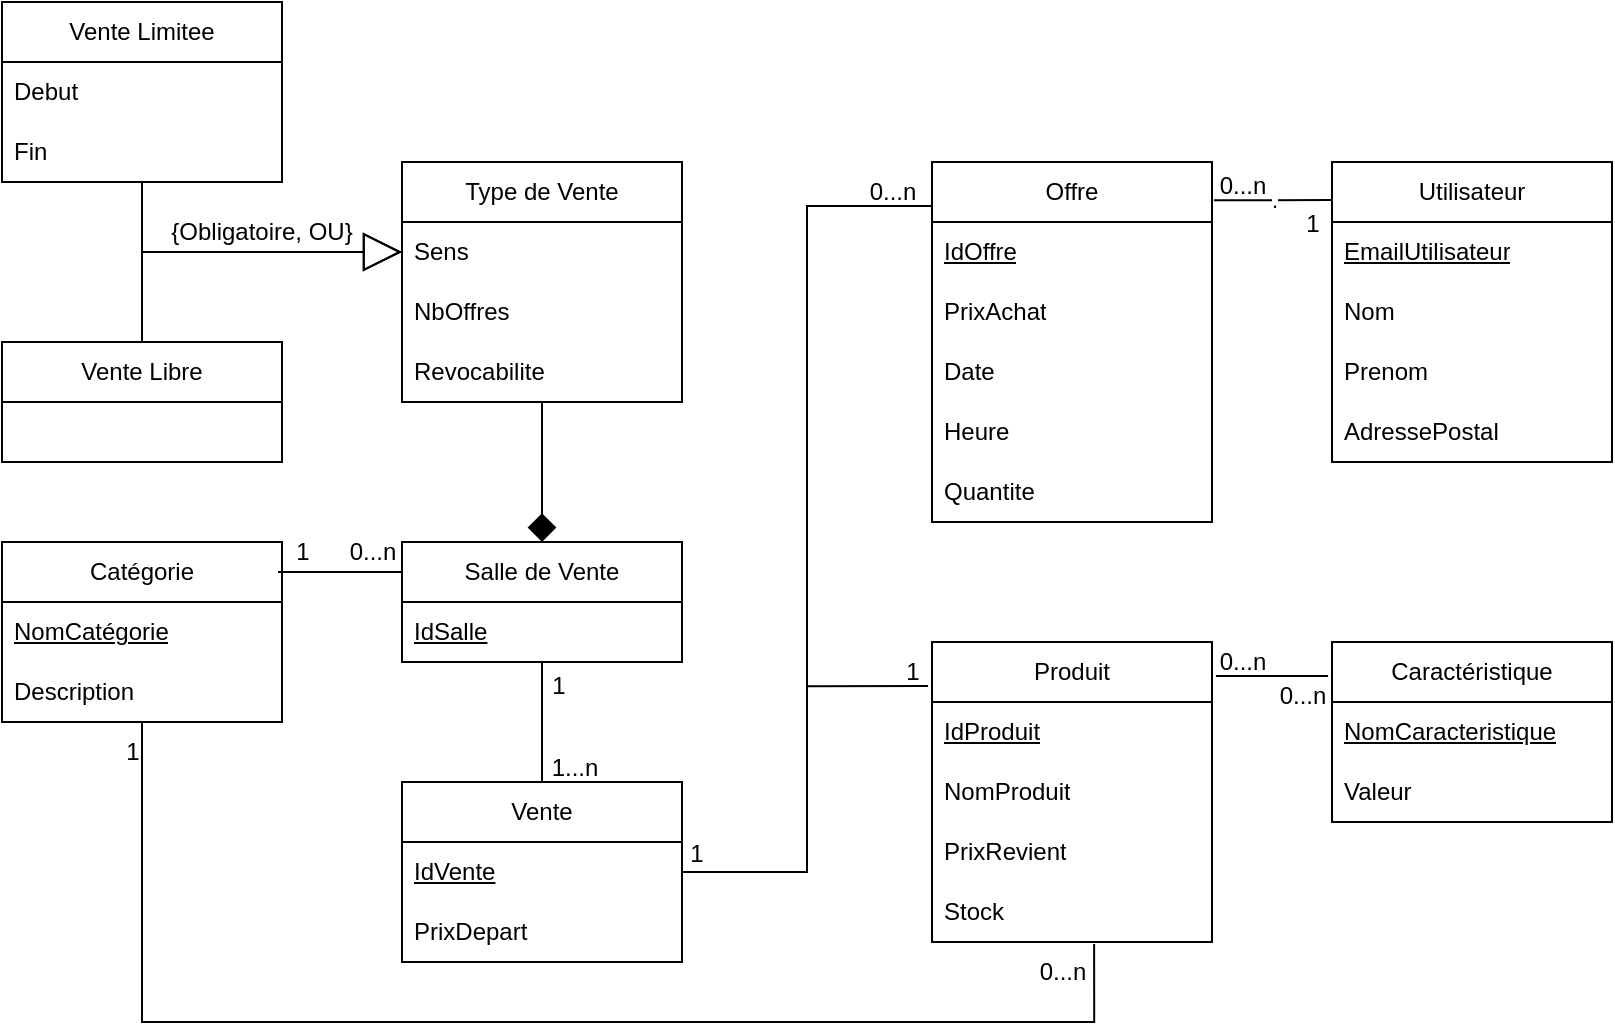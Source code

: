 <mxfile version="24.8.6">
  <diagram id="R2lEEEUBdFMjLlhIrx00" name="Page-1">
    <mxGraphModel dx="1137" dy="663" grid="1" gridSize="10" guides="1" tooltips="1" connect="1" arrows="1" fold="1" page="1" pageScale="1" pageWidth="850" pageHeight="1100" math="0" shadow="0" extFonts="Permanent Marker^https://fonts.googleapis.com/css?family=Permanent+Marker">
      <root>
        <mxCell id="0" />
        <mxCell id="1" parent="0" />
        <mxCell id="Ggqdh9_-7A-ZIkTWF8em-8" value="Produit" style="swimlane;fontStyle=0;childLayout=stackLayout;horizontal=1;startSize=30;horizontalStack=0;resizeParent=1;resizeParentMax=0;resizeLast=0;collapsible=1;marginBottom=0;whiteSpace=wrap;html=1;" parent="1" vertex="1">
          <mxGeometry x="490" y="370" width="140" height="150" as="geometry">
            <mxRectangle x="485" y="120" width="80" height="30" as="alternateBounds" />
          </mxGeometry>
        </mxCell>
        <mxCell id="Ggqdh9_-7A-ZIkTWF8em-9" value="&lt;u&gt;IdProduit&lt;/u&gt;" style="text;strokeColor=none;fillColor=none;align=left;verticalAlign=middle;spacingLeft=4;spacingRight=4;overflow=hidden;points=[[0,0.5],[1,0.5]];portConstraint=eastwest;rotatable=0;whiteSpace=wrap;html=1;" parent="Ggqdh9_-7A-ZIkTWF8em-8" vertex="1">
          <mxGeometry y="30" width="140" height="30" as="geometry" />
        </mxCell>
        <mxCell id="Ggqdh9_-7A-ZIkTWF8em-10" value="NomProduit" style="text;strokeColor=none;fillColor=none;align=left;verticalAlign=middle;spacingLeft=4;spacingRight=4;overflow=hidden;points=[[0,0.5],[1,0.5]];portConstraint=eastwest;rotatable=0;whiteSpace=wrap;html=1;" parent="Ggqdh9_-7A-ZIkTWF8em-8" vertex="1">
          <mxGeometry y="60" width="140" height="30" as="geometry" />
        </mxCell>
        <mxCell id="Ggqdh9_-7A-ZIkTWF8em-11" value="PrixRevient" style="text;strokeColor=none;fillColor=none;align=left;verticalAlign=middle;spacingLeft=4;spacingRight=4;overflow=hidden;points=[[0,0.5],[1,0.5]];portConstraint=eastwest;rotatable=0;whiteSpace=wrap;html=1;" parent="Ggqdh9_-7A-ZIkTWF8em-8" vertex="1">
          <mxGeometry y="90" width="140" height="30" as="geometry" />
        </mxCell>
        <mxCell id="Ggqdh9_-7A-ZIkTWF8em-18" value="Stock" style="text;strokeColor=none;fillColor=none;align=left;verticalAlign=middle;spacingLeft=4;spacingRight=4;overflow=hidden;points=[[0,0.5],[1,0.5]];portConstraint=eastwest;rotatable=0;whiteSpace=wrap;html=1;" parent="Ggqdh9_-7A-ZIkTWF8em-8" vertex="1">
          <mxGeometry y="120" width="140" height="30" as="geometry" />
        </mxCell>
        <mxCell id="Ggqdh9_-7A-ZIkTWF8em-46" style="edgeStyle=orthogonalEdgeStyle;rounded=0;orthogonalLoop=1;jettySize=auto;html=1;exitX=0.5;exitY=1;exitDx=0;exitDy=0;entryX=0;entryY=0.5;entryDx=0;entryDy=0;endArrow=block;endFill=0;endSize=17;" parent="1" source="FZLIJTJYXw8WMC6VIrll-7" target="FZLIJTJYXw8WMC6VIrll-16" edge="1">
          <mxGeometry relative="1" as="geometry" />
        </mxCell>
        <mxCell id="FZLIJTJYXw8WMC6VIrll-7" value="Vente Limitee" style="swimlane;fontStyle=0;childLayout=stackLayout;horizontal=1;startSize=30;horizontalStack=0;resizeParent=1;resizeParentMax=0;resizeLast=0;collapsible=1;marginBottom=0;whiteSpace=wrap;html=1;" parent="1" vertex="1">
          <mxGeometry x="25" y="50" width="140" height="90" as="geometry" />
        </mxCell>
        <mxCell id="Ggqdh9_-7A-ZIkTWF8em-62" value="Debut" style="text;strokeColor=none;fillColor=none;align=left;verticalAlign=middle;spacingLeft=4;spacingRight=4;overflow=hidden;points=[[0,0.5],[1,0.5]];portConstraint=eastwest;rotatable=0;whiteSpace=wrap;html=1;" parent="FZLIJTJYXw8WMC6VIrll-7" vertex="1">
          <mxGeometry y="30" width="140" height="30" as="geometry" />
        </mxCell>
        <mxCell id="FZLIJTJYXw8WMC6VIrll-8" value="Fin" style="text;strokeColor=none;fillColor=none;align=left;verticalAlign=middle;spacingLeft=4;spacingRight=4;overflow=hidden;points=[[0,0.5],[1,0.5]];portConstraint=eastwest;rotatable=0;whiteSpace=wrap;html=1;" parent="FZLIJTJYXw8WMC6VIrll-7" vertex="1">
          <mxGeometry y="60" width="140" height="30" as="geometry" />
        </mxCell>
        <mxCell id="Ggqdh9_-7A-ZIkTWF8em-32" style="edgeStyle=orthogonalEdgeStyle;rounded=0;orthogonalLoop=1;jettySize=auto;html=1;exitX=0.5;exitY=0;exitDx=0;exitDy=0;entryX=0;entryY=0.5;entryDx=0;entryDy=0;endArrow=block;endFill=0;endSize=17;" parent="1" source="FZLIJTJYXw8WMC6VIrll-11" target="FZLIJTJYXw8WMC6VIrll-16" edge="1">
          <mxGeometry relative="1" as="geometry" />
        </mxCell>
        <mxCell id="FZLIJTJYXw8WMC6VIrll-11" value="Vente Libre" style="swimlane;fontStyle=0;childLayout=stackLayout;horizontal=1;startSize=30;horizontalStack=0;resizeParent=1;resizeParentMax=0;resizeLast=0;collapsible=1;marginBottom=0;whiteSpace=wrap;html=1;" parent="1" vertex="1">
          <mxGeometry x="25" y="220" width="140" height="60" as="geometry" />
        </mxCell>
        <mxCell id="ZjdiVJFrD4wn3T4_e016-3" style="edgeStyle=orthogonalEdgeStyle;rounded=0;orthogonalLoop=1;jettySize=auto;html=1;exitX=0.5;exitY=1;exitDx=0;exitDy=0;entryX=0.5;entryY=0;entryDx=0;entryDy=0;endArrow=diamond;endFill=1;endSize=12;" edge="1" parent="1" source="FZLIJTJYXw8WMC6VIrll-13" target="FZLIJTJYXw8WMC6VIrll-25">
          <mxGeometry relative="1" as="geometry" />
        </mxCell>
        <mxCell id="FZLIJTJYXw8WMC6VIrll-13" value="Type de Vente" style="swimlane;fontStyle=0;childLayout=stackLayout;horizontal=1;startSize=30;horizontalStack=0;resizeParent=1;resizeParentMax=0;resizeLast=0;collapsible=1;marginBottom=0;whiteSpace=wrap;html=1;" parent="1" vertex="1">
          <mxGeometry x="225" y="130" width="140" height="120" as="geometry">
            <mxRectangle x="225" y="90" width="120" height="30" as="alternateBounds" />
          </mxGeometry>
        </mxCell>
        <mxCell id="FZLIJTJYXw8WMC6VIrll-16" value="Sens" style="text;strokeColor=none;fillColor=none;align=left;verticalAlign=middle;spacingLeft=4;spacingRight=4;overflow=hidden;points=[[0,0.5],[1,0.5]];portConstraint=eastwest;rotatable=0;whiteSpace=wrap;html=1;" parent="FZLIJTJYXw8WMC6VIrll-13" vertex="1">
          <mxGeometry y="30" width="140" height="30" as="geometry" />
        </mxCell>
        <mxCell id="FZLIJTJYXw8WMC6VIrll-18" value="NbOffres" style="text;strokeColor=none;fillColor=none;align=left;verticalAlign=middle;spacingLeft=4;spacingRight=4;overflow=hidden;points=[[0,0.5],[1,0.5]];portConstraint=eastwest;rotatable=0;whiteSpace=wrap;html=1;" parent="FZLIJTJYXw8WMC6VIrll-13" vertex="1">
          <mxGeometry y="60" width="140" height="30" as="geometry" />
        </mxCell>
        <mxCell id="FZLIJTJYXw8WMC6VIrll-19" value="Revocabilite" style="text;strokeColor=none;fillColor=none;align=left;verticalAlign=middle;spacingLeft=4;spacingRight=4;overflow=hidden;points=[[0,0.5],[1,0.5]];portConstraint=eastwest;rotatable=0;whiteSpace=wrap;html=1;" parent="FZLIJTJYXw8WMC6VIrll-13" vertex="1">
          <mxGeometry y="90" width="140" height="30" as="geometry" />
        </mxCell>
        <mxCell id="Ggqdh9_-7A-ZIkTWF8em-53" style="edgeStyle=orthogonalEdgeStyle;rounded=0;orthogonalLoop=1;jettySize=auto;html=1;exitX=0.5;exitY=0;exitDx=0;exitDy=0;entryX=0.5;entryY=1;entryDx=0;entryDy=0;endArrow=none;endFill=0;" parent="1" source="FZLIJTJYXw8WMC6VIrll-20" target="FZLIJTJYXw8WMC6VIrll-25" edge="1">
          <mxGeometry relative="1" as="geometry" />
        </mxCell>
        <mxCell id="FZLIJTJYXw8WMC6VIrll-20" value="Vente" style="swimlane;fontStyle=0;childLayout=stackLayout;horizontal=1;startSize=30;horizontalStack=0;resizeParent=1;resizeParentMax=0;resizeLast=0;collapsible=1;marginBottom=0;whiteSpace=wrap;html=1;" parent="1" vertex="1">
          <mxGeometry x="225" y="440" width="140" height="90" as="geometry" />
        </mxCell>
        <mxCell id="FZLIJTJYXw8WMC6VIrll-21" value="&lt;u&gt;IdVente&lt;/u&gt;" style="text;strokeColor=none;fillColor=none;align=left;verticalAlign=middle;spacingLeft=4;spacingRight=4;overflow=hidden;points=[[0,0.5],[1,0.5]];portConstraint=eastwest;rotatable=0;whiteSpace=wrap;html=1;" parent="FZLIJTJYXw8WMC6VIrll-20" vertex="1">
          <mxGeometry y="30" width="140" height="30" as="geometry" />
        </mxCell>
        <mxCell id="Ggqdh9_-7A-ZIkTWF8em-63" value="PrixDepart" style="text;strokeColor=none;fillColor=none;align=left;verticalAlign=middle;spacingLeft=4;spacingRight=4;overflow=hidden;points=[[0,0.5],[1,0.5]];portConstraint=eastwest;rotatable=0;whiteSpace=wrap;html=1;" parent="FZLIJTJYXw8WMC6VIrll-20" vertex="1">
          <mxGeometry y="60" width="140" height="30" as="geometry" />
        </mxCell>
        <mxCell id="Ggqdh9_-7A-ZIkTWF8em-52" style="edgeStyle=orthogonalEdgeStyle;rounded=0;orthogonalLoop=1;jettySize=auto;html=1;exitX=0.5;exitY=0;exitDx=0;exitDy=0;endArrow=diamond;endFill=1;strokeWidth=1;endSize=13;entryX=0.5;entryY=0;entryDx=0;entryDy=0;" parent="1" source="FZLIJTJYXw8WMC6VIrll-25" target="FZLIJTJYXw8WMC6VIrll-25" edge="1">
          <mxGeometry relative="1" as="geometry" />
        </mxCell>
        <mxCell id="FZLIJTJYXw8WMC6VIrll-25" value="Salle de Vente" style="swimlane;fontStyle=0;childLayout=stackLayout;horizontal=1;startSize=30;horizontalStack=0;resizeParent=1;resizeParentMax=0;resizeLast=0;collapsible=1;marginBottom=0;whiteSpace=wrap;html=1;" parent="1" vertex="1">
          <mxGeometry x="225" y="320" width="140" height="60" as="geometry" />
        </mxCell>
        <mxCell id="FZLIJTJYXw8WMC6VIrll-26" value="&lt;u&gt;IdSalle&lt;/u&gt;" style="text;strokeColor=none;fillColor=none;align=left;verticalAlign=middle;spacingLeft=4;spacingRight=4;overflow=hidden;points=[[0,0.5],[1,0.5]];portConstraint=eastwest;rotatable=0;whiteSpace=wrap;html=1;" parent="FZLIJTJYXw8WMC6VIrll-25" vertex="1">
          <mxGeometry y="30" width="140" height="30" as="geometry" />
        </mxCell>
        <mxCell id="Ggqdh9_-7A-ZIkTWF8em-24" value="Utilisateur" style="swimlane;fontStyle=0;childLayout=stackLayout;horizontal=1;startSize=30;horizontalStack=0;resizeParent=1;resizeParentMax=0;resizeLast=0;collapsible=1;marginBottom=0;whiteSpace=wrap;html=1;" parent="1" vertex="1">
          <mxGeometry x="690" y="130" width="140" height="150" as="geometry">
            <mxRectangle x="580" y="170" width="80" height="30" as="alternateBounds" />
          </mxGeometry>
        </mxCell>
        <mxCell id="Ggqdh9_-7A-ZIkTWF8em-25" value="&lt;u&gt;EmailUtilisateur&lt;/u&gt;" style="text;strokeColor=none;fillColor=none;align=left;verticalAlign=middle;spacingLeft=4;spacingRight=4;overflow=hidden;points=[[0,0.5],[1,0.5]];portConstraint=eastwest;rotatable=0;whiteSpace=wrap;html=1;" parent="Ggqdh9_-7A-ZIkTWF8em-24" vertex="1">
          <mxGeometry y="30" width="140" height="30" as="geometry" />
        </mxCell>
        <mxCell id="Ggqdh9_-7A-ZIkTWF8em-26" value="Nom" style="text;strokeColor=none;fillColor=none;align=left;verticalAlign=middle;spacingLeft=4;spacingRight=4;overflow=hidden;points=[[0,0.5],[1,0.5]];portConstraint=eastwest;rotatable=0;whiteSpace=wrap;html=1;" parent="Ggqdh9_-7A-ZIkTWF8em-24" vertex="1">
          <mxGeometry y="60" width="140" height="30" as="geometry" />
        </mxCell>
        <mxCell id="Ggqdh9_-7A-ZIkTWF8em-27" value="Prenom" style="text;strokeColor=none;fillColor=none;align=left;verticalAlign=middle;spacingLeft=4;spacingRight=4;overflow=hidden;points=[[0,0.5],[1,0.5]];portConstraint=eastwest;rotatable=0;whiteSpace=wrap;html=1;" parent="Ggqdh9_-7A-ZIkTWF8em-24" vertex="1">
          <mxGeometry y="90" width="140" height="30" as="geometry" />
        </mxCell>
        <mxCell id="Ggqdh9_-7A-ZIkTWF8em-29" value="AdressePostal" style="text;strokeColor=none;fillColor=none;align=left;verticalAlign=middle;spacingLeft=4;spacingRight=4;overflow=hidden;points=[[0,0.5],[1,0.5]];portConstraint=eastwest;rotatable=0;whiteSpace=wrap;html=1;" parent="Ggqdh9_-7A-ZIkTWF8em-24" vertex="1">
          <mxGeometry y="120" width="140" height="30" as="geometry" />
        </mxCell>
        <mxCell id="Ggqdh9_-7A-ZIkTWF8em-19" value="&lt;div&gt;Caractéristique&lt;/div&gt;" style="swimlane;fontStyle=0;childLayout=stackLayout;horizontal=1;startSize=30;horizontalStack=0;resizeParent=1;resizeParentMax=0;resizeLast=0;collapsible=1;marginBottom=0;whiteSpace=wrap;html=1;" parent="1" vertex="1">
          <mxGeometry x="690" y="370" width="140" height="90" as="geometry">
            <mxRectangle x="580" y="170" width="80" height="30" as="alternateBounds" />
          </mxGeometry>
        </mxCell>
        <mxCell id="Ggqdh9_-7A-ZIkTWF8em-20" value="&lt;u&gt;NomCaracteristique&lt;/u&gt;" style="text;strokeColor=none;fillColor=none;align=left;verticalAlign=middle;spacingLeft=4;spacingRight=4;overflow=hidden;points=[[0,0.5],[1,0.5]];portConstraint=eastwest;rotatable=0;whiteSpace=wrap;html=1;" parent="Ggqdh9_-7A-ZIkTWF8em-19" vertex="1">
          <mxGeometry y="30" width="140" height="30" as="geometry" />
        </mxCell>
        <mxCell id="Ggqdh9_-7A-ZIkTWF8em-21" value="Valeur" style="text;strokeColor=none;fillColor=none;align=left;verticalAlign=middle;spacingLeft=4;spacingRight=4;overflow=hidden;points=[[0,0.5],[1,0.5]];portConstraint=eastwest;rotatable=0;whiteSpace=wrap;html=1;" parent="Ggqdh9_-7A-ZIkTWF8em-19" vertex="1">
          <mxGeometry y="60" width="140" height="30" as="geometry" />
        </mxCell>
        <mxCell id="FZLIJTJYXw8WMC6VIrll-30" value="{Obligatoire, OU}" style="text;html=1;align=center;verticalAlign=middle;whiteSpace=wrap;rounded=0;" parent="1" vertex="1">
          <mxGeometry x="105" y="150" width="100" height="30" as="geometry" />
        </mxCell>
        <mxCell id="Ggqdh9_-7A-ZIkTWF8em-36" value="Offre" style="swimlane;fontStyle=0;childLayout=stackLayout;horizontal=1;startSize=30;horizontalStack=0;resizeParent=1;resizeParentMax=0;resizeLast=0;collapsible=1;marginBottom=0;whiteSpace=wrap;html=1;" parent="1" vertex="1">
          <mxGeometry x="490" y="130" width="140" height="180" as="geometry">
            <mxRectangle x="485" y="280" width="80" height="30" as="alternateBounds" />
          </mxGeometry>
        </mxCell>
        <mxCell id="Ggqdh9_-7A-ZIkTWF8em-37" value="&lt;u&gt;IdOffre&lt;/u&gt;" style="text;strokeColor=none;fillColor=none;align=left;verticalAlign=middle;spacingLeft=4;spacingRight=4;overflow=hidden;points=[[0,0.5],[1,0.5]];portConstraint=eastwest;rotatable=0;whiteSpace=wrap;html=1;" parent="Ggqdh9_-7A-ZIkTWF8em-36" vertex="1">
          <mxGeometry y="30" width="140" height="30" as="geometry" />
        </mxCell>
        <mxCell id="Ggqdh9_-7A-ZIkTWF8em-38" value="PrixAchat" style="text;strokeColor=none;fillColor=none;align=left;verticalAlign=middle;spacingLeft=4;spacingRight=4;overflow=hidden;points=[[0,0.5],[1,0.5]];portConstraint=eastwest;rotatable=0;whiteSpace=wrap;html=1;" parent="Ggqdh9_-7A-ZIkTWF8em-36" vertex="1">
          <mxGeometry y="60" width="140" height="30" as="geometry" />
        </mxCell>
        <mxCell id="Ggqdh9_-7A-ZIkTWF8em-39" value="Date" style="text;strokeColor=none;fillColor=none;align=left;verticalAlign=middle;spacingLeft=4;spacingRight=4;overflow=hidden;points=[[0,0.5],[1,0.5]];portConstraint=eastwest;rotatable=0;whiteSpace=wrap;html=1;" parent="Ggqdh9_-7A-ZIkTWF8em-36" vertex="1">
          <mxGeometry y="90" width="140" height="30" as="geometry" />
        </mxCell>
        <mxCell id="Ggqdh9_-7A-ZIkTWF8em-40" value="Heure" style="text;strokeColor=none;fillColor=none;align=left;verticalAlign=middle;spacingLeft=4;spacingRight=4;overflow=hidden;points=[[0,0.5],[1,0.5]];portConstraint=eastwest;rotatable=0;whiteSpace=wrap;html=1;" parent="Ggqdh9_-7A-ZIkTWF8em-36" vertex="1">
          <mxGeometry y="120" width="140" height="30" as="geometry" />
        </mxCell>
        <mxCell id="Ggqdh9_-7A-ZIkTWF8em-41" value="Quantite" style="text;strokeColor=none;fillColor=none;align=left;verticalAlign=middle;spacingLeft=4;spacingRight=4;overflow=hidden;points=[[0,0.5],[1,0.5]];portConstraint=eastwest;rotatable=0;whiteSpace=wrap;html=1;" parent="Ggqdh9_-7A-ZIkTWF8em-36" vertex="1">
          <mxGeometry y="150" width="140" height="30" as="geometry" />
        </mxCell>
        <mxCell id="Ggqdh9_-7A-ZIkTWF8em-42" value="Catégorie" style="swimlane;fontStyle=0;childLayout=stackLayout;horizontal=1;startSize=30;horizontalStack=0;resizeParent=1;resizeParentMax=0;resizeLast=0;collapsible=1;marginBottom=0;whiteSpace=wrap;html=1;" parent="1" vertex="1">
          <mxGeometry x="25" y="320" width="140" height="90" as="geometry" />
        </mxCell>
        <mxCell id="Ggqdh9_-7A-ZIkTWF8em-43" value="&lt;u&gt;NomCatégorie&lt;/u&gt;" style="text;strokeColor=none;fillColor=none;align=left;verticalAlign=middle;spacingLeft=4;spacingRight=4;overflow=hidden;points=[[0,0.5],[1,0.5]];portConstraint=eastwest;rotatable=0;whiteSpace=wrap;html=1;" parent="Ggqdh9_-7A-ZIkTWF8em-42" vertex="1">
          <mxGeometry y="30" width="140" height="30" as="geometry" />
        </mxCell>
        <mxCell id="Ggqdh9_-7A-ZIkTWF8em-44" value="Description" style="text;strokeColor=none;fillColor=none;align=left;verticalAlign=middle;spacingLeft=4;spacingRight=4;overflow=hidden;points=[[0,0.5],[1,0.5]];portConstraint=eastwest;rotatable=0;whiteSpace=wrap;html=1;" parent="Ggqdh9_-7A-ZIkTWF8em-42" vertex="1">
          <mxGeometry y="60" width="140" height="30" as="geometry" />
        </mxCell>
        <mxCell id="Ggqdh9_-7A-ZIkTWF8em-50" style="edgeStyle=orthogonalEdgeStyle;rounded=0;orthogonalLoop=1;jettySize=auto;html=1;exitX=0;exitY=0.25;exitDx=0;exitDy=0;entryX=0.986;entryY=0.167;entryDx=0;entryDy=0;entryPerimeter=0;endArrow=none;endFill=0;" parent="1" source="FZLIJTJYXw8WMC6VIrll-25" target="Ggqdh9_-7A-ZIkTWF8em-42" edge="1">
          <mxGeometry relative="1" as="geometry" />
        </mxCell>
        <mxCell id="Ggqdh9_-7A-ZIkTWF8em-56" value="." style="edgeStyle=orthogonalEdgeStyle;rounded=0;orthogonalLoop=1;jettySize=auto;html=1;exitX=0;exitY=0.127;exitDx=0;exitDy=0;entryX=1.007;entryY=0.106;entryDx=0;entryDy=0;entryPerimeter=0;endArrow=none;endFill=0;exitPerimeter=0;" parent="1" source="Ggqdh9_-7A-ZIkTWF8em-24" target="Ggqdh9_-7A-ZIkTWF8em-36" edge="1">
          <mxGeometry relative="1" as="geometry" />
        </mxCell>
        <mxCell id="Ggqdh9_-7A-ZIkTWF8em-57" style="edgeStyle=orthogonalEdgeStyle;rounded=0;orthogonalLoop=1;jettySize=auto;html=1;exitX=1.014;exitY=0.113;exitDx=0;exitDy=0;entryX=-0.014;entryY=0.189;entryDx=0;entryDy=0;endArrow=none;endFill=0;entryPerimeter=0;exitPerimeter=0;" parent="1" source="Ggqdh9_-7A-ZIkTWF8em-8" target="Ggqdh9_-7A-ZIkTWF8em-19" edge="1">
          <mxGeometry relative="1" as="geometry" />
        </mxCell>
        <mxCell id="ZjdiVJFrD4wn3T4_e016-1" style="edgeStyle=orthogonalEdgeStyle;rounded=0;orthogonalLoop=1;jettySize=auto;html=1;exitX=1;exitY=0.5;exitDx=0;exitDy=0;entryX=-0.014;entryY=0.147;entryDx=0;entryDy=0;entryPerimeter=0;endArrow=none;endFill=0;" edge="1" parent="1" source="FZLIJTJYXw8WMC6VIrll-21" target="Ggqdh9_-7A-ZIkTWF8em-8">
          <mxGeometry relative="1" as="geometry" />
        </mxCell>
        <mxCell id="ZjdiVJFrD4wn3T4_e016-2" style="edgeStyle=orthogonalEdgeStyle;rounded=0;orthogonalLoop=1;jettySize=auto;html=1;exitX=1;exitY=0.5;exitDx=0;exitDy=0;entryX=0;entryY=0.122;entryDx=0;entryDy=0;entryPerimeter=0;endArrow=none;endFill=0;" edge="1" parent="1" source="FZLIJTJYXw8WMC6VIrll-21" target="Ggqdh9_-7A-ZIkTWF8em-36">
          <mxGeometry relative="1" as="geometry" />
        </mxCell>
        <mxCell id="ZjdiVJFrD4wn3T4_e016-4" style="edgeStyle=orthogonalEdgeStyle;rounded=0;orthogonalLoop=1;jettySize=auto;html=1;exitX=0.5;exitY=1;exitDx=0;exitDy=0;entryX=0.579;entryY=1.033;entryDx=0;entryDy=0;entryPerimeter=0;endArrow=none;endFill=0;" edge="1" parent="1" source="Ggqdh9_-7A-ZIkTWF8em-42" target="Ggqdh9_-7A-ZIkTWF8em-18">
          <mxGeometry relative="1" as="geometry">
            <Array as="points">
              <mxPoint x="95" y="560" />
              <mxPoint x="571" y="560" />
            </Array>
          </mxGeometry>
        </mxCell>
        <mxCell id="ZjdiVJFrD4wn3T4_e016-6" value="1" style="text;html=1;align=center;verticalAlign=middle;resizable=0;points=[];autosize=1;strokeColor=none;fillColor=none;" vertex="1" parent="1">
          <mxGeometry x="160" y="310" width="30" height="30" as="geometry" />
        </mxCell>
        <mxCell id="ZjdiVJFrD4wn3T4_e016-7" value="0...n" style="text;html=1;align=center;verticalAlign=middle;resizable=0;points=[];autosize=1;strokeColor=none;fillColor=none;" vertex="1" parent="1">
          <mxGeometry x="185" y="310" width="50" height="30" as="geometry" />
        </mxCell>
        <mxCell id="ZjdiVJFrD4wn3T4_e016-8" value="1" style="text;html=1;align=center;verticalAlign=middle;resizable=0;points=[];autosize=1;strokeColor=none;fillColor=none;" vertex="1" parent="1">
          <mxGeometry x="75" y="410" width="30" height="30" as="geometry" />
        </mxCell>
        <mxCell id="ZjdiVJFrD4wn3T4_e016-10" value="0...n" style="text;html=1;align=center;verticalAlign=middle;resizable=0;points=[];autosize=1;strokeColor=none;fillColor=none;" vertex="1" parent="1">
          <mxGeometry x="530" y="520" width="50" height="30" as="geometry" />
        </mxCell>
        <mxCell id="ZjdiVJFrD4wn3T4_e016-11" value="1" style="text;html=1;align=center;verticalAlign=middle;resizable=0;points=[];autosize=1;strokeColor=none;fillColor=none;" vertex="1" parent="1">
          <mxGeometry x="288" y="377" width="30" height="30" as="geometry" />
        </mxCell>
        <mxCell id="ZjdiVJFrD4wn3T4_e016-12" value="1...n" style="text;html=1;align=center;verticalAlign=middle;resizable=0;points=[];autosize=1;strokeColor=none;fillColor=none;" vertex="1" parent="1">
          <mxGeometry x="286" y="418" width="50" height="30" as="geometry" />
        </mxCell>
        <mxCell id="ZjdiVJFrD4wn3T4_e016-13" value="1" style="text;html=1;align=center;verticalAlign=middle;resizable=0;points=[];autosize=1;strokeColor=none;fillColor=none;" vertex="1" parent="1">
          <mxGeometry x="357" y="461" width="30" height="30" as="geometry" />
        </mxCell>
        <mxCell id="ZjdiVJFrD4wn3T4_e016-14" value="0...n" style="text;html=1;align=center;verticalAlign=middle;resizable=0;points=[];autosize=1;strokeColor=none;fillColor=none;" vertex="1" parent="1">
          <mxGeometry x="445" y="130" width="50" height="30" as="geometry" />
        </mxCell>
        <mxCell id="ZjdiVJFrD4wn3T4_e016-15" value="1" style="text;html=1;align=center;verticalAlign=middle;resizable=0;points=[];autosize=1;strokeColor=none;fillColor=none;" vertex="1" parent="1">
          <mxGeometry x="465" y="370" width="30" height="30" as="geometry" />
        </mxCell>
        <mxCell id="ZjdiVJFrD4wn3T4_e016-16" value="0...n" style="text;html=1;align=center;verticalAlign=middle;resizable=0;points=[];autosize=1;strokeColor=none;fillColor=none;" vertex="1" parent="1">
          <mxGeometry x="620" y="365" width="50" height="30" as="geometry" />
        </mxCell>
        <mxCell id="ZjdiVJFrD4wn3T4_e016-17" value="0...n" style="text;html=1;align=center;verticalAlign=middle;resizable=0;points=[];autosize=1;strokeColor=none;fillColor=none;" vertex="1" parent="1">
          <mxGeometry x="650" y="382" width="50" height="30" as="geometry" />
        </mxCell>
        <mxCell id="ZjdiVJFrD4wn3T4_e016-18" value="0...n" style="text;html=1;align=center;verticalAlign=middle;resizable=0;points=[];autosize=1;strokeColor=none;fillColor=none;" vertex="1" parent="1">
          <mxGeometry x="620" y="127" width="50" height="30" as="geometry" />
        </mxCell>
        <mxCell id="ZjdiVJFrD4wn3T4_e016-19" value="1" style="text;html=1;align=center;verticalAlign=middle;resizable=0;points=[];autosize=1;strokeColor=none;fillColor=none;" vertex="1" parent="1">
          <mxGeometry x="665" y="146" width="30" height="30" as="geometry" />
        </mxCell>
      </root>
    </mxGraphModel>
  </diagram>
</mxfile>
